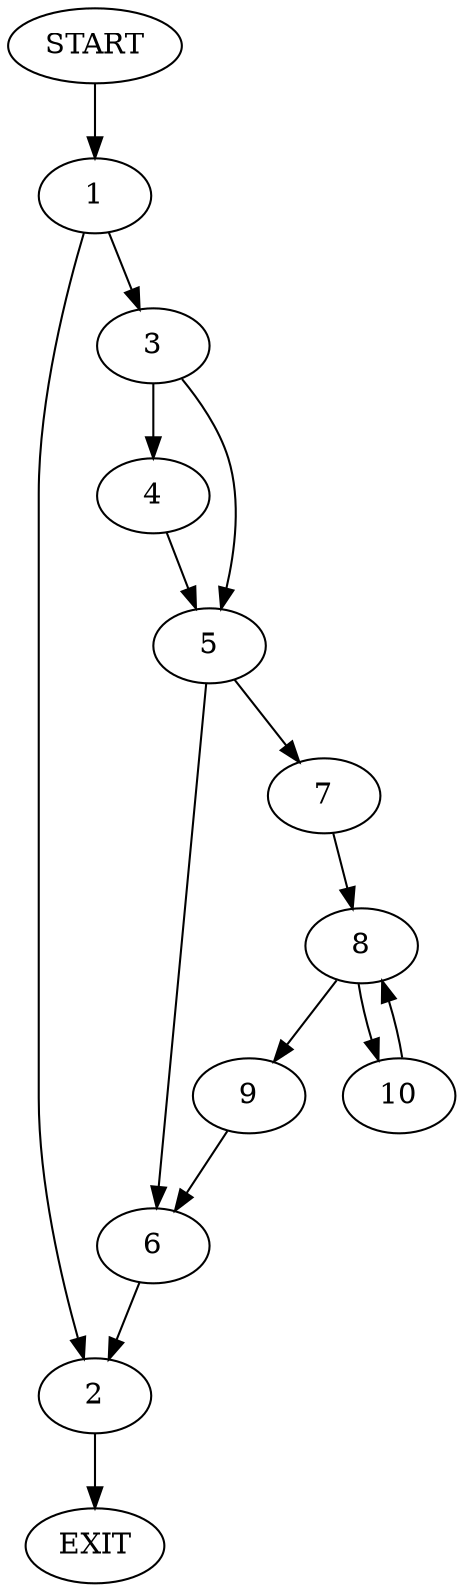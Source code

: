 digraph {
0 [label="START"]
11 [label="EXIT"]
0 -> 1
1 -> 2
1 -> 3
2 -> 11
3 -> 4
3 -> 5
5 -> 6
5 -> 7
4 -> 5
7 -> 8
6 -> 2
8 -> 9
8 -> 10
9 -> 6
10 -> 8
}
